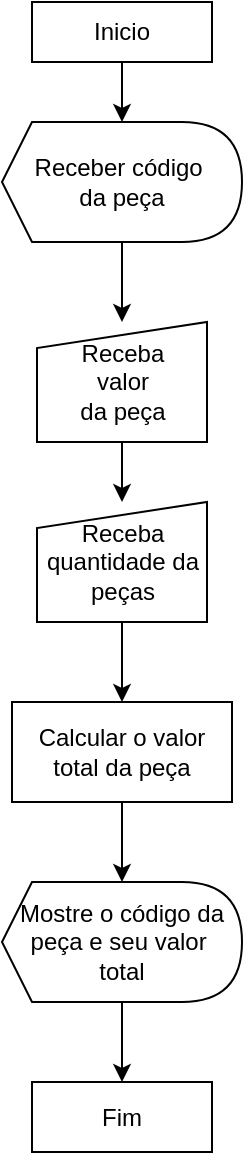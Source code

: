 <mxfile version="21.6.7" type="github">
  <diagram name="Página-1" id="rkxKZwFkMryLcGeKAgUS">
    <mxGraphModel dx="928" dy="508" grid="1" gridSize="10" guides="1" tooltips="1" connect="1" arrows="1" fold="1" page="1" pageScale="1" pageWidth="827" pageHeight="1169" math="0" shadow="0">
      <root>
        <mxCell id="0" />
        <mxCell id="1" parent="0" />
        <mxCell id="Qi0nHScNzOz9_lcVuVys-8" value="" style="edgeStyle=orthogonalEdgeStyle;rounded=0;orthogonalLoop=1;jettySize=auto;html=1;" edge="1" parent="1" source="Qi0nHScNzOz9_lcVuVys-4" target="Qi0nHScNzOz9_lcVuVys-6">
          <mxGeometry relative="1" as="geometry" />
        </mxCell>
        <mxCell id="Qi0nHScNzOz9_lcVuVys-4" value="Inicio" style="rounded=0;whiteSpace=wrap;html=1;" vertex="1" parent="1">
          <mxGeometry x="360" y="40" width="90" height="30" as="geometry" />
        </mxCell>
        <mxCell id="Qi0nHScNzOz9_lcVuVys-17" value="" style="edgeStyle=orthogonalEdgeStyle;rounded=0;orthogonalLoop=1;jettySize=auto;html=1;" edge="1" parent="1" source="Qi0nHScNzOz9_lcVuVys-6" target="Qi0nHScNzOz9_lcVuVys-9">
          <mxGeometry relative="1" as="geometry" />
        </mxCell>
        <mxCell id="Qi0nHScNzOz9_lcVuVys-6" value="Receber código&amp;nbsp;&lt;br&gt;da peça" style="shape=display;whiteSpace=wrap;html=1;size=0.125;" vertex="1" parent="1">
          <mxGeometry x="345" y="100" width="120" height="60" as="geometry" />
        </mxCell>
        <mxCell id="Qi0nHScNzOz9_lcVuVys-20" value="" style="edgeStyle=orthogonalEdgeStyle;rounded=0;orthogonalLoop=1;jettySize=auto;html=1;" edge="1" parent="1" source="Qi0nHScNzOz9_lcVuVys-9" target="Qi0nHScNzOz9_lcVuVys-18">
          <mxGeometry relative="1" as="geometry" />
        </mxCell>
        <mxCell id="Qi0nHScNzOz9_lcVuVys-9" value="Receba&lt;br&gt;valor&lt;br&gt;da peça" style="shape=manualInput;whiteSpace=wrap;html=1;size=13;" vertex="1" parent="1">
          <mxGeometry x="362.5" y="200" width="85" height="60" as="geometry" />
        </mxCell>
        <mxCell id="Qi0nHScNzOz9_lcVuVys-22" value="" style="edgeStyle=orthogonalEdgeStyle;rounded=0;orthogonalLoop=1;jettySize=auto;html=1;" edge="1" parent="1" source="Qi0nHScNzOz9_lcVuVys-18" target="Qi0nHScNzOz9_lcVuVys-21">
          <mxGeometry relative="1" as="geometry" />
        </mxCell>
        <mxCell id="Qi0nHScNzOz9_lcVuVys-18" value="Receba quantidade da&lt;br&gt;peças" style="shape=manualInput;whiteSpace=wrap;html=1;size=13;" vertex="1" parent="1">
          <mxGeometry x="362.5" y="290" width="85" height="60" as="geometry" />
        </mxCell>
        <mxCell id="Qi0nHScNzOz9_lcVuVys-25" value="" style="edgeStyle=orthogonalEdgeStyle;rounded=0;orthogonalLoop=1;jettySize=auto;html=1;" edge="1" parent="1" source="Qi0nHScNzOz9_lcVuVys-21" target="Qi0nHScNzOz9_lcVuVys-24">
          <mxGeometry relative="1" as="geometry" />
        </mxCell>
        <mxCell id="Qi0nHScNzOz9_lcVuVys-21" value="Calcular o valor&lt;br&gt;total da peça" style="rounded=0;whiteSpace=wrap;html=1;" vertex="1" parent="1">
          <mxGeometry x="350" y="390" width="110" height="50" as="geometry" />
        </mxCell>
        <mxCell id="Qi0nHScNzOz9_lcVuVys-27" value="" style="edgeStyle=orthogonalEdgeStyle;rounded=0;orthogonalLoop=1;jettySize=auto;html=1;" edge="1" parent="1" source="Qi0nHScNzOz9_lcVuVys-24" target="Qi0nHScNzOz9_lcVuVys-26">
          <mxGeometry relative="1" as="geometry" />
        </mxCell>
        <mxCell id="Qi0nHScNzOz9_lcVuVys-24" value="Mostre o código da peça e seu valor&amp;nbsp;&lt;br&gt;total" style="shape=display;whiteSpace=wrap;html=1;size=0.125;" vertex="1" parent="1">
          <mxGeometry x="345" y="480" width="120" height="60" as="geometry" />
        </mxCell>
        <mxCell id="Qi0nHScNzOz9_lcVuVys-26" value="Fim" style="rounded=0;whiteSpace=wrap;html=1;" vertex="1" parent="1">
          <mxGeometry x="360" y="580" width="90" height="35" as="geometry" />
        </mxCell>
      </root>
    </mxGraphModel>
  </diagram>
</mxfile>
